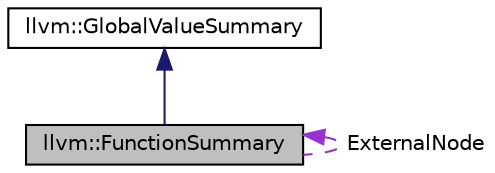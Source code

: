 digraph "llvm::FunctionSummary"
{
 // LATEX_PDF_SIZE
  bgcolor="transparent";
  edge [fontname="Helvetica",fontsize="10",labelfontname="Helvetica",labelfontsize="10"];
  node [fontname="Helvetica",fontsize="10",shape="box"];
  Node1 [label="llvm::FunctionSummary",height=0.2,width=0.4,color="black", fillcolor="grey75", style="filled", fontcolor="black",tooltip="Function summary information to aid decisions and implementation of importing."];
  Node2 -> Node1 [dir="back",color="midnightblue",fontsize="10",style="solid",fontname="Helvetica"];
  Node2 [label="llvm::GlobalValueSummary",height=0.2,width=0.4,color="black",URL="$classllvm_1_1GlobalValueSummary.html",tooltip="Function and variable summary information to aid decisions and implementation of importing."];
  Node1 -> Node1 [dir="back",color="darkorchid3",fontsize="10",style="dashed",label=" ExternalNode" ,fontname="Helvetica"];
}
